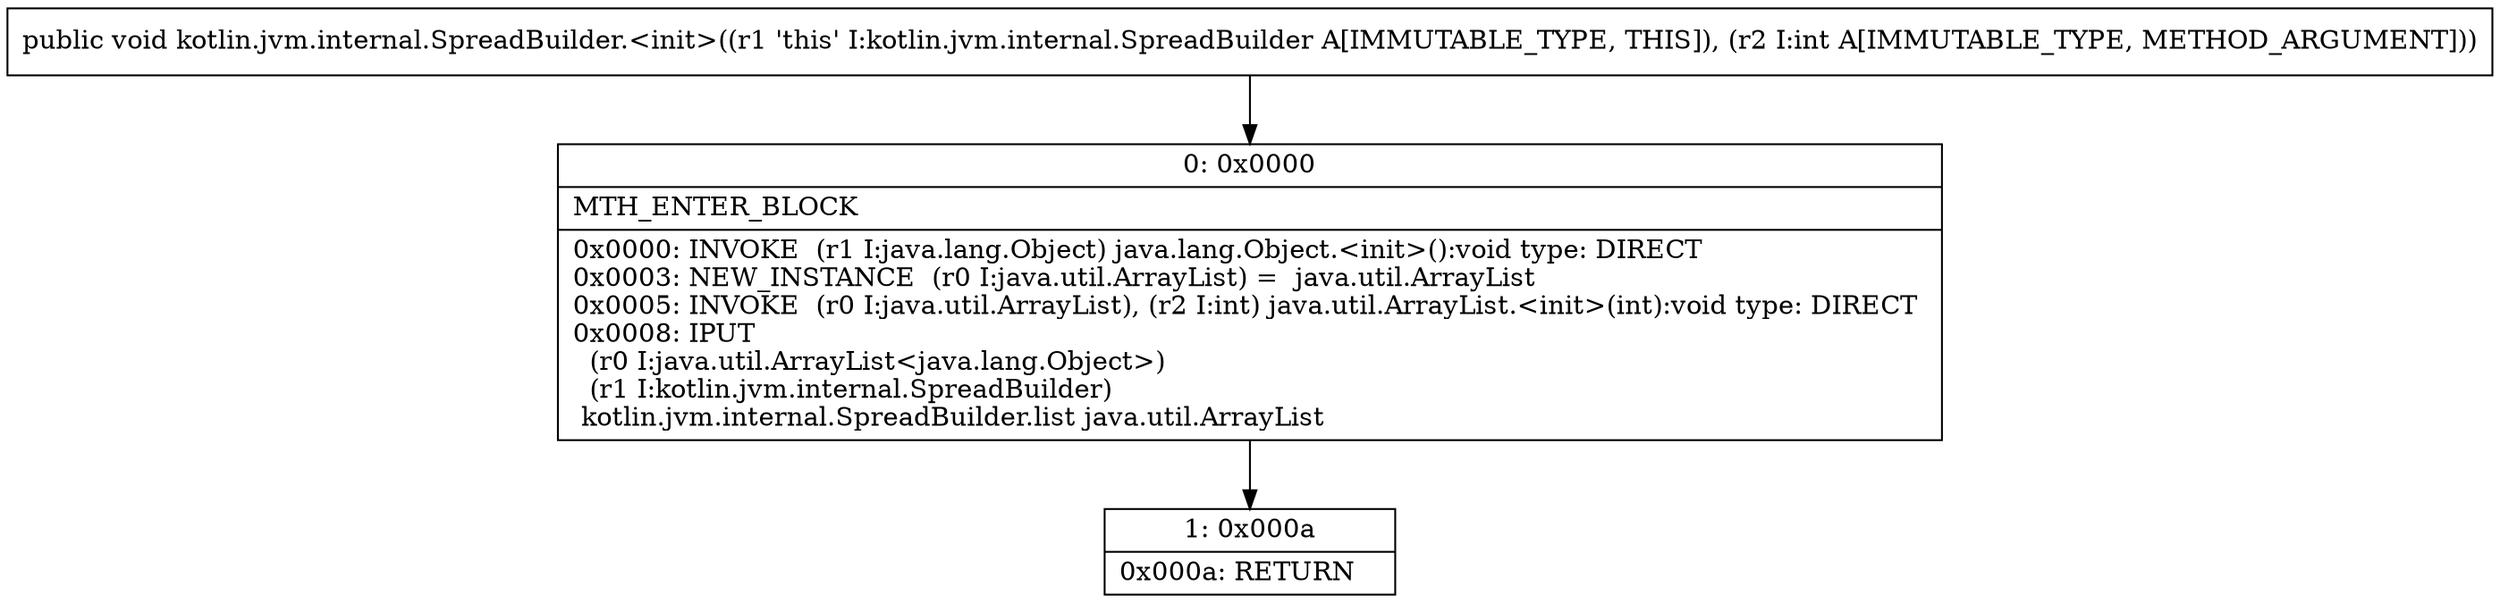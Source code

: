 digraph "CFG forkotlin.jvm.internal.SpreadBuilder.\<init\>(I)V" {
Node_0 [shape=record,label="{0\:\ 0x0000|MTH_ENTER_BLOCK\l|0x0000: INVOKE  (r1 I:java.lang.Object) java.lang.Object.\<init\>():void type: DIRECT \l0x0003: NEW_INSTANCE  (r0 I:java.util.ArrayList) =  java.util.ArrayList \l0x0005: INVOKE  (r0 I:java.util.ArrayList), (r2 I:int) java.util.ArrayList.\<init\>(int):void type: DIRECT \l0x0008: IPUT  \l  (r0 I:java.util.ArrayList\<java.lang.Object\>)\l  (r1 I:kotlin.jvm.internal.SpreadBuilder)\l kotlin.jvm.internal.SpreadBuilder.list java.util.ArrayList \l}"];
Node_1 [shape=record,label="{1\:\ 0x000a|0x000a: RETURN   \l}"];
MethodNode[shape=record,label="{public void kotlin.jvm.internal.SpreadBuilder.\<init\>((r1 'this' I:kotlin.jvm.internal.SpreadBuilder A[IMMUTABLE_TYPE, THIS]), (r2 I:int A[IMMUTABLE_TYPE, METHOD_ARGUMENT])) }"];
MethodNode -> Node_0;
Node_0 -> Node_1;
}

